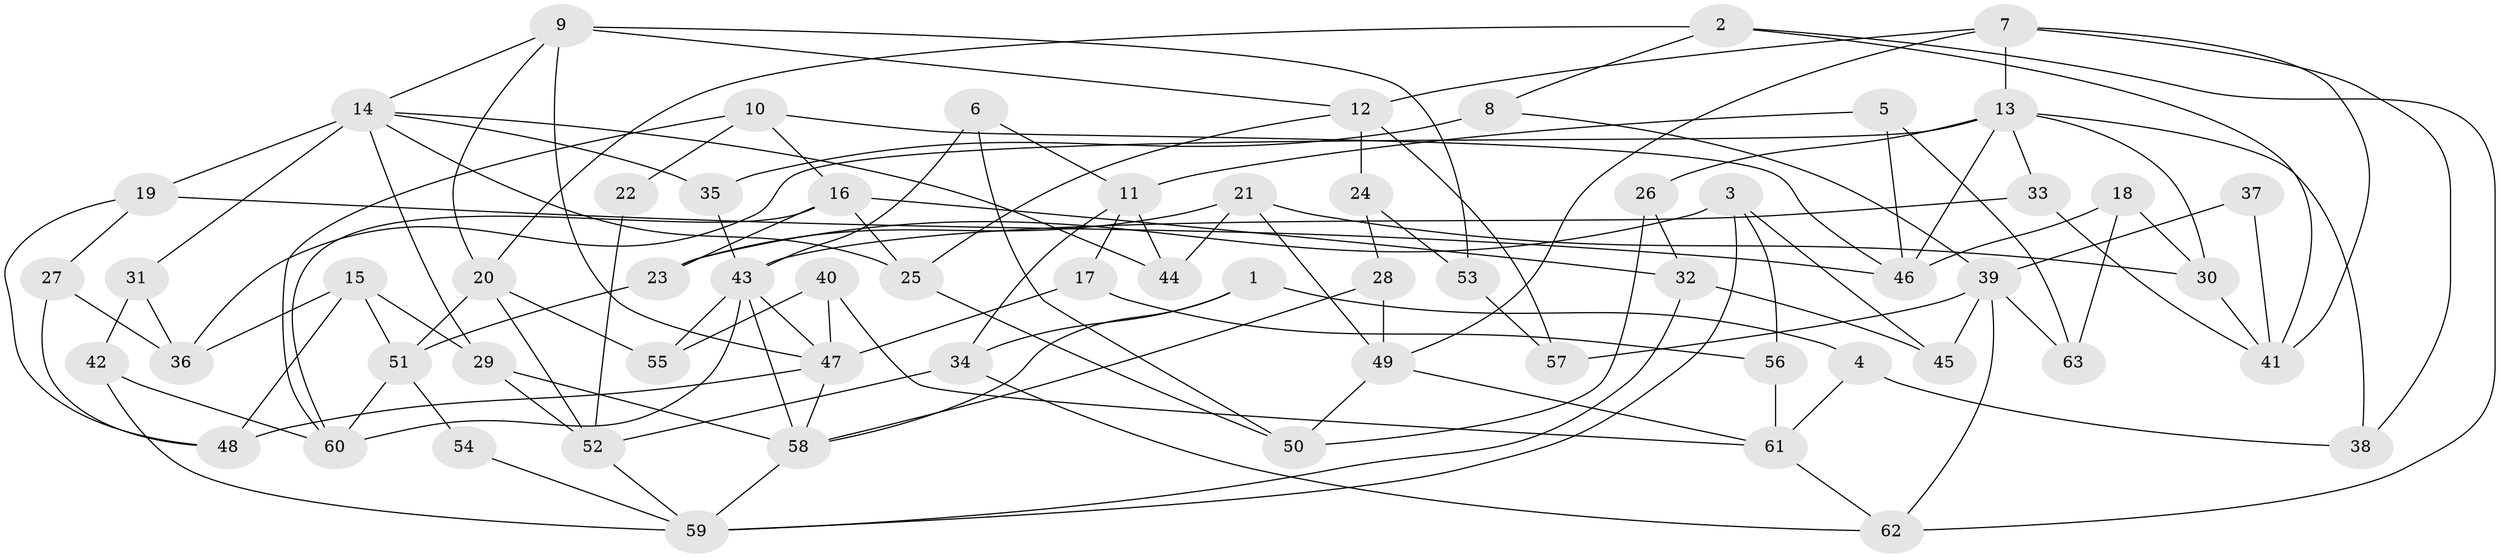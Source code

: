 // coarse degree distribution, {8: 0.03125, 9: 0.0625, 10: 0.03125, 5: 0.21875, 11: 0.0625, 2: 0.15625, 6: 0.09375, 3: 0.15625, 4: 0.125, 7: 0.0625}
// Generated by graph-tools (version 1.1) at 2025/51/03/04/25 22:51:07]
// undirected, 63 vertices, 126 edges
graph export_dot {
  node [color=gray90,style=filled];
  1;
  2;
  3;
  4;
  5;
  6;
  7;
  8;
  9;
  10;
  11;
  12;
  13;
  14;
  15;
  16;
  17;
  18;
  19;
  20;
  21;
  22;
  23;
  24;
  25;
  26;
  27;
  28;
  29;
  30;
  31;
  32;
  33;
  34;
  35;
  36;
  37;
  38;
  39;
  40;
  41;
  42;
  43;
  44;
  45;
  46;
  47;
  48;
  49;
  50;
  51;
  52;
  53;
  54;
  55;
  56;
  57;
  58;
  59;
  60;
  61;
  62;
  63;
  1 -- 34;
  1 -- 58;
  1 -- 4;
  2 -- 8;
  2 -- 41;
  2 -- 20;
  2 -- 62;
  3 -- 23;
  3 -- 59;
  3 -- 45;
  3 -- 56;
  4 -- 61;
  4 -- 38;
  5 -- 46;
  5 -- 11;
  5 -- 63;
  6 -- 43;
  6 -- 11;
  6 -- 50;
  7 -- 12;
  7 -- 13;
  7 -- 38;
  7 -- 41;
  7 -- 49;
  8 -- 35;
  8 -- 39;
  9 -- 20;
  9 -- 47;
  9 -- 12;
  9 -- 14;
  9 -- 53;
  10 -- 60;
  10 -- 46;
  10 -- 16;
  10 -- 22;
  11 -- 44;
  11 -- 34;
  11 -- 17;
  12 -- 25;
  12 -- 24;
  12 -- 57;
  13 -- 46;
  13 -- 38;
  13 -- 26;
  13 -- 30;
  13 -- 33;
  13 -- 36;
  14 -- 31;
  14 -- 19;
  14 -- 25;
  14 -- 29;
  14 -- 35;
  14 -- 44;
  15 -- 36;
  15 -- 29;
  15 -- 48;
  15 -- 51;
  16 -- 32;
  16 -- 23;
  16 -- 25;
  16 -- 60;
  17 -- 56;
  17 -- 47;
  18 -- 30;
  18 -- 63;
  18 -- 46;
  19 -- 48;
  19 -- 27;
  19 -- 46;
  20 -- 51;
  20 -- 52;
  20 -- 55;
  21 -- 23;
  21 -- 49;
  21 -- 30;
  21 -- 44;
  22 -- 52;
  23 -- 51;
  24 -- 53;
  24 -- 28;
  25 -- 50;
  26 -- 50;
  26 -- 32;
  27 -- 48;
  27 -- 36;
  28 -- 49;
  28 -- 58;
  29 -- 58;
  29 -- 52;
  30 -- 41;
  31 -- 36;
  31 -- 42;
  32 -- 59;
  32 -- 45;
  33 -- 41;
  33 -- 43;
  34 -- 52;
  34 -- 62;
  35 -- 43;
  37 -- 39;
  37 -- 41;
  39 -- 62;
  39 -- 45;
  39 -- 57;
  39 -- 63;
  40 -- 47;
  40 -- 55;
  40 -- 61;
  42 -- 60;
  42 -- 59;
  43 -- 47;
  43 -- 55;
  43 -- 58;
  43 -- 60;
  47 -- 58;
  47 -- 48;
  49 -- 50;
  49 -- 61;
  51 -- 60;
  51 -- 54;
  52 -- 59;
  53 -- 57;
  54 -- 59;
  56 -- 61;
  58 -- 59;
  61 -- 62;
}

